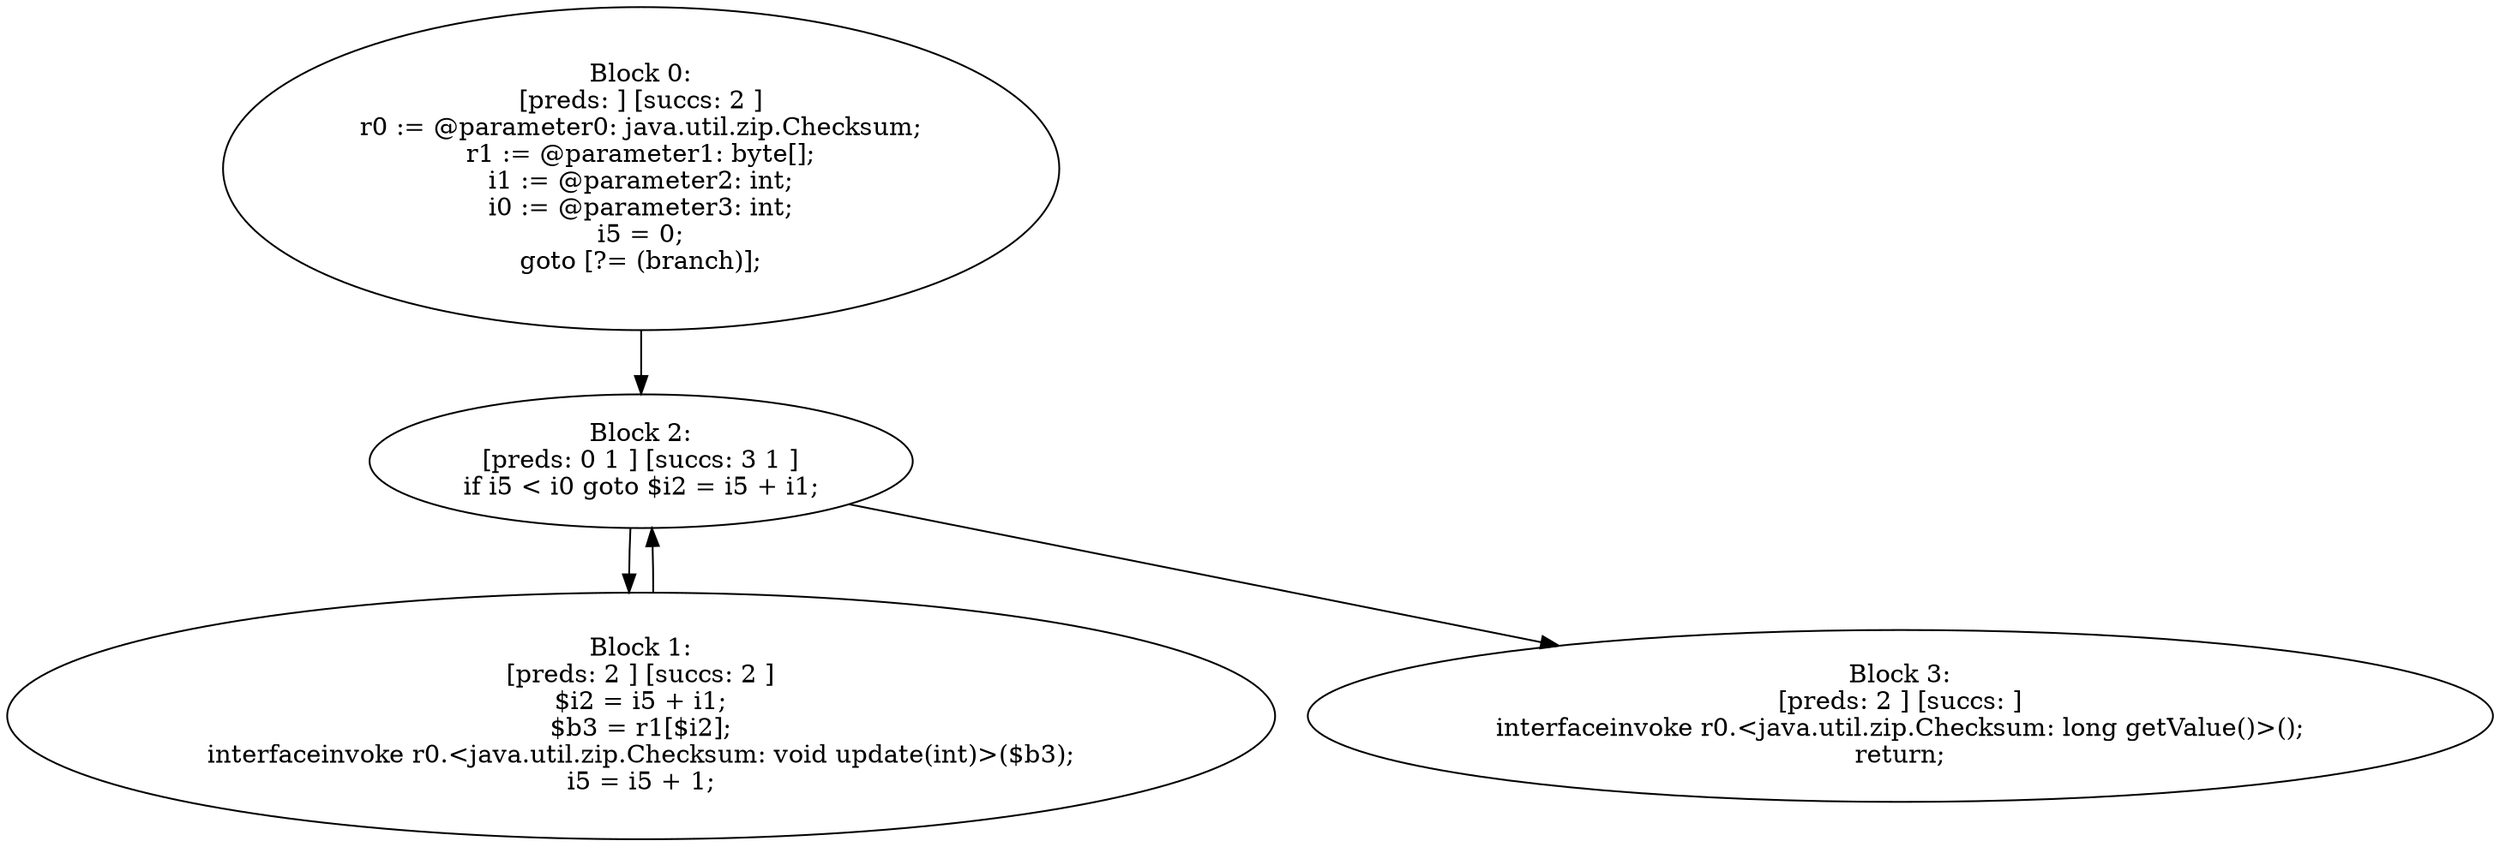 digraph "unitGraph" {
    "Block 0:
[preds: ] [succs: 2 ]
r0 := @parameter0: java.util.zip.Checksum;
r1 := @parameter1: byte[];
i1 := @parameter2: int;
i0 := @parameter3: int;
i5 = 0;
goto [?= (branch)];
"
    "Block 1:
[preds: 2 ] [succs: 2 ]
$i2 = i5 + i1;
$b3 = r1[$i2];
interfaceinvoke r0.<java.util.zip.Checksum: void update(int)>($b3);
i5 = i5 + 1;
"
    "Block 2:
[preds: 0 1 ] [succs: 3 1 ]
if i5 < i0 goto $i2 = i5 + i1;
"
    "Block 3:
[preds: 2 ] [succs: ]
interfaceinvoke r0.<java.util.zip.Checksum: long getValue()>();
return;
"
    "Block 0:
[preds: ] [succs: 2 ]
r0 := @parameter0: java.util.zip.Checksum;
r1 := @parameter1: byte[];
i1 := @parameter2: int;
i0 := @parameter3: int;
i5 = 0;
goto [?= (branch)];
"->"Block 2:
[preds: 0 1 ] [succs: 3 1 ]
if i5 < i0 goto $i2 = i5 + i1;
";
    "Block 1:
[preds: 2 ] [succs: 2 ]
$i2 = i5 + i1;
$b3 = r1[$i2];
interfaceinvoke r0.<java.util.zip.Checksum: void update(int)>($b3);
i5 = i5 + 1;
"->"Block 2:
[preds: 0 1 ] [succs: 3 1 ]
if i5 < i0 goto $i2 = i5 + i1;
";
    "Block 2:
[preds: 0 1 ] [succs: 3 1 ]
if i5 < i0 goto $i2 = i5 + i1;
"->"Block 3:
[preds: 2 ] [succs: ]
interfaceinvoke r0.<java.util.zip.Checksum: long getValue()>();
return;
";
    "Block 2:
[preds: 0 1 ] [succs: 3 1 ]
if i5 < i0 goto $i2 = i5 + i1;
"->"Block 1:
[preds: 2 ] [succs: 2 ]
$i2 = i5 + i1;
$b3 = r1[$i2];
interfaceinvoke r0.<java.util.zip.Checksum: void update(int)>($b3);
i5 = i5 + 1;
";
}
